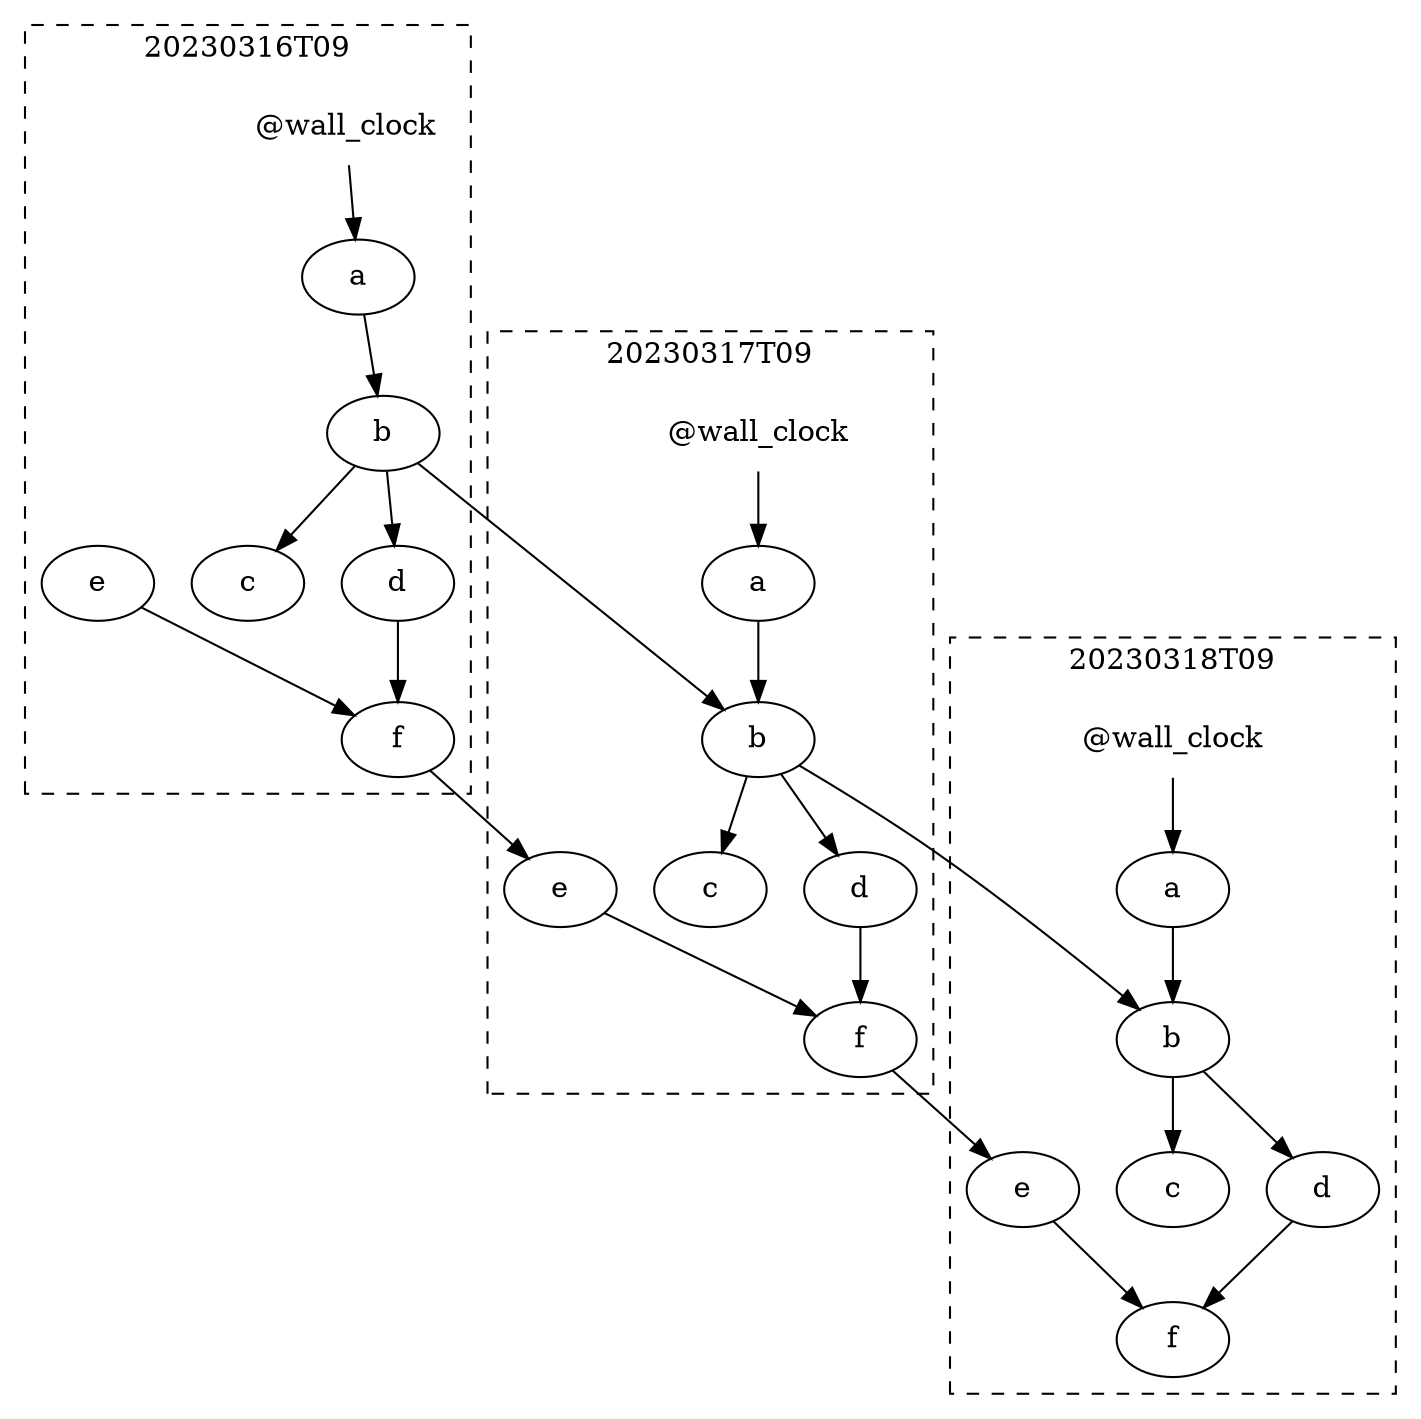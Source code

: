 digraph {

    subgraph cluster_1 {
        style="dashed"
        label="20230316T09"

        clock_1 [label="@wall_clock", shape="none"]
        a_1 [label="a"]
        b_1 [label="b"]
        c_1 [label="c"]
        d_1 [label="d"]
        e_1 [label="e"]
        f_1 [label="f"]

        clock_1 -> a_1 -> b_1 -> d_1 -> f_1
        b_1 -> c_1
        e_1 -> f_1
    }

    subgraph cluster_2 {
        style="dashed"
        label="20230317T09"

        clock_2 [label="@wall_clock", shape="none"]
        a_2 [label="a"]
        b_2 [label="b"]
        c_2 [label="c"]
        d_2 [label="d"]
        e_2 [label="e"]
        f_2 [label="f"]

        clock_2 -> a_2 -> b_2 -> d_2 -> f_2
        b_2 -> c_2
        e_2 -> f_2
    }

    subgraph cluster_3 {
        style="dashed"
        label="20230318T09"

        clock_3 [label="@wall_clock", shape="none"]
        a_3 [label="a"]
        b_3 [label="b"]
        c_3 [label="c"]
        d_3 [label="d"]
        e_3 [label="e"]
        f_3 [label="f"]

        clock_3 -> a_3 -> b_3 -> d_3 -> f_3
        b_3 -> c_3
        e_3 -> f_3
    }

    b_1 -> b_2
    b_2 -> b_3
    f_1 -> e_2
    f_2 -> e_3
}
